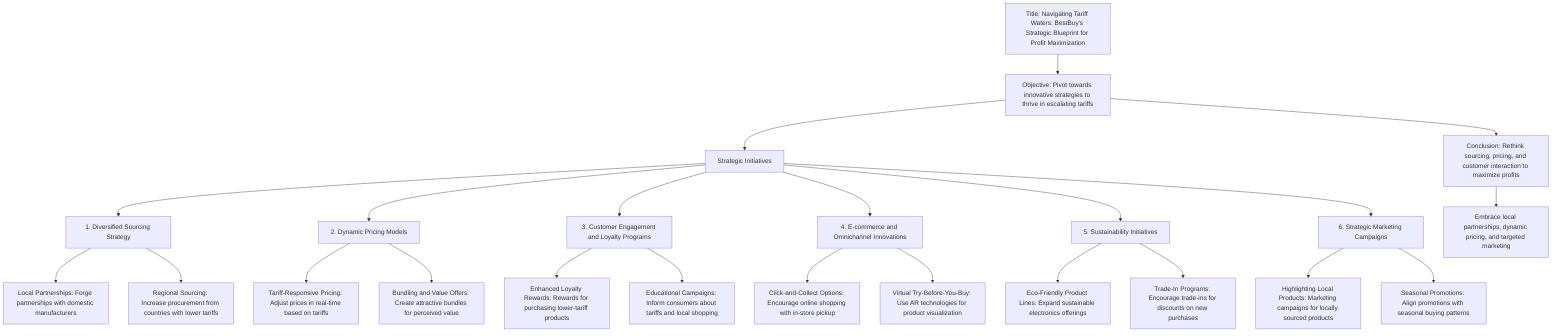 flowchart TD
        A[Title: Navigating Tariff Waters: BestBuy's Strategic Blueprint for Profit Maximization] --> B[Objective: Pivot towards innovative strategies to thrive in escalating tariffs]
        
        B --> C[Strategic Initiatives]
        
        C --> D[1. Diversified Sourcing Strategy]
        D --> D1[Local Partnerships: Forge partnerships with domestic manufacturers]
        D --> D2[Regional Sourcing: Increase procurement from countries with lower tariffs]
        
        C --> E[2. Dynamic Pricing Models]
        E --> E1[Tariff-Responsive Pricing: Adjust prices in real-time based on tariffs]
        E --> E2[Bundling and Value Offers: Create attractive bundles for perceived value]
        
        C --> F[3. Customer Engagement and Loyalty Programs]
        F --> F1[Enhanced Loyalty Rewards: Rewards for purchasing lower-tariff products]
        F --> F2[Educational Campaigns: Inform consumers about tariffs and local shopping]
        
        C --> G[4. E-commerce and Omnichannel Innovations]
        G --> G1[Click-and-Collect Options: Encourage online shopping with in-store pickup]
        G --> G2[Virtual Try-Before-You-Buy: Use AR technologies for product visualization]
        
        C --> H[5. Sustainability Initiatives]
        H --> H1[Eco-Friendly Product Lines: Expand sustainable electronics offerings]
        H --> H2[Trade-In Programs: Encourage trade-ins for discounts on new purchases]
        
        C --> I[6. Strategic Marketing Campaigns]
        I --> I1[Highlighting Local Products: Marketing campaigns for locally sourced products]
        I --> I2[Seasonal Promotions: Align promotions with seasonal buying patterns]
        
        B --> J[Conclusion: Rethink sourcing, pricing, and customer interaction to maximize profits]
        J --> K[Embrace local partnerships, dynamic pricing, and targeted marketing]